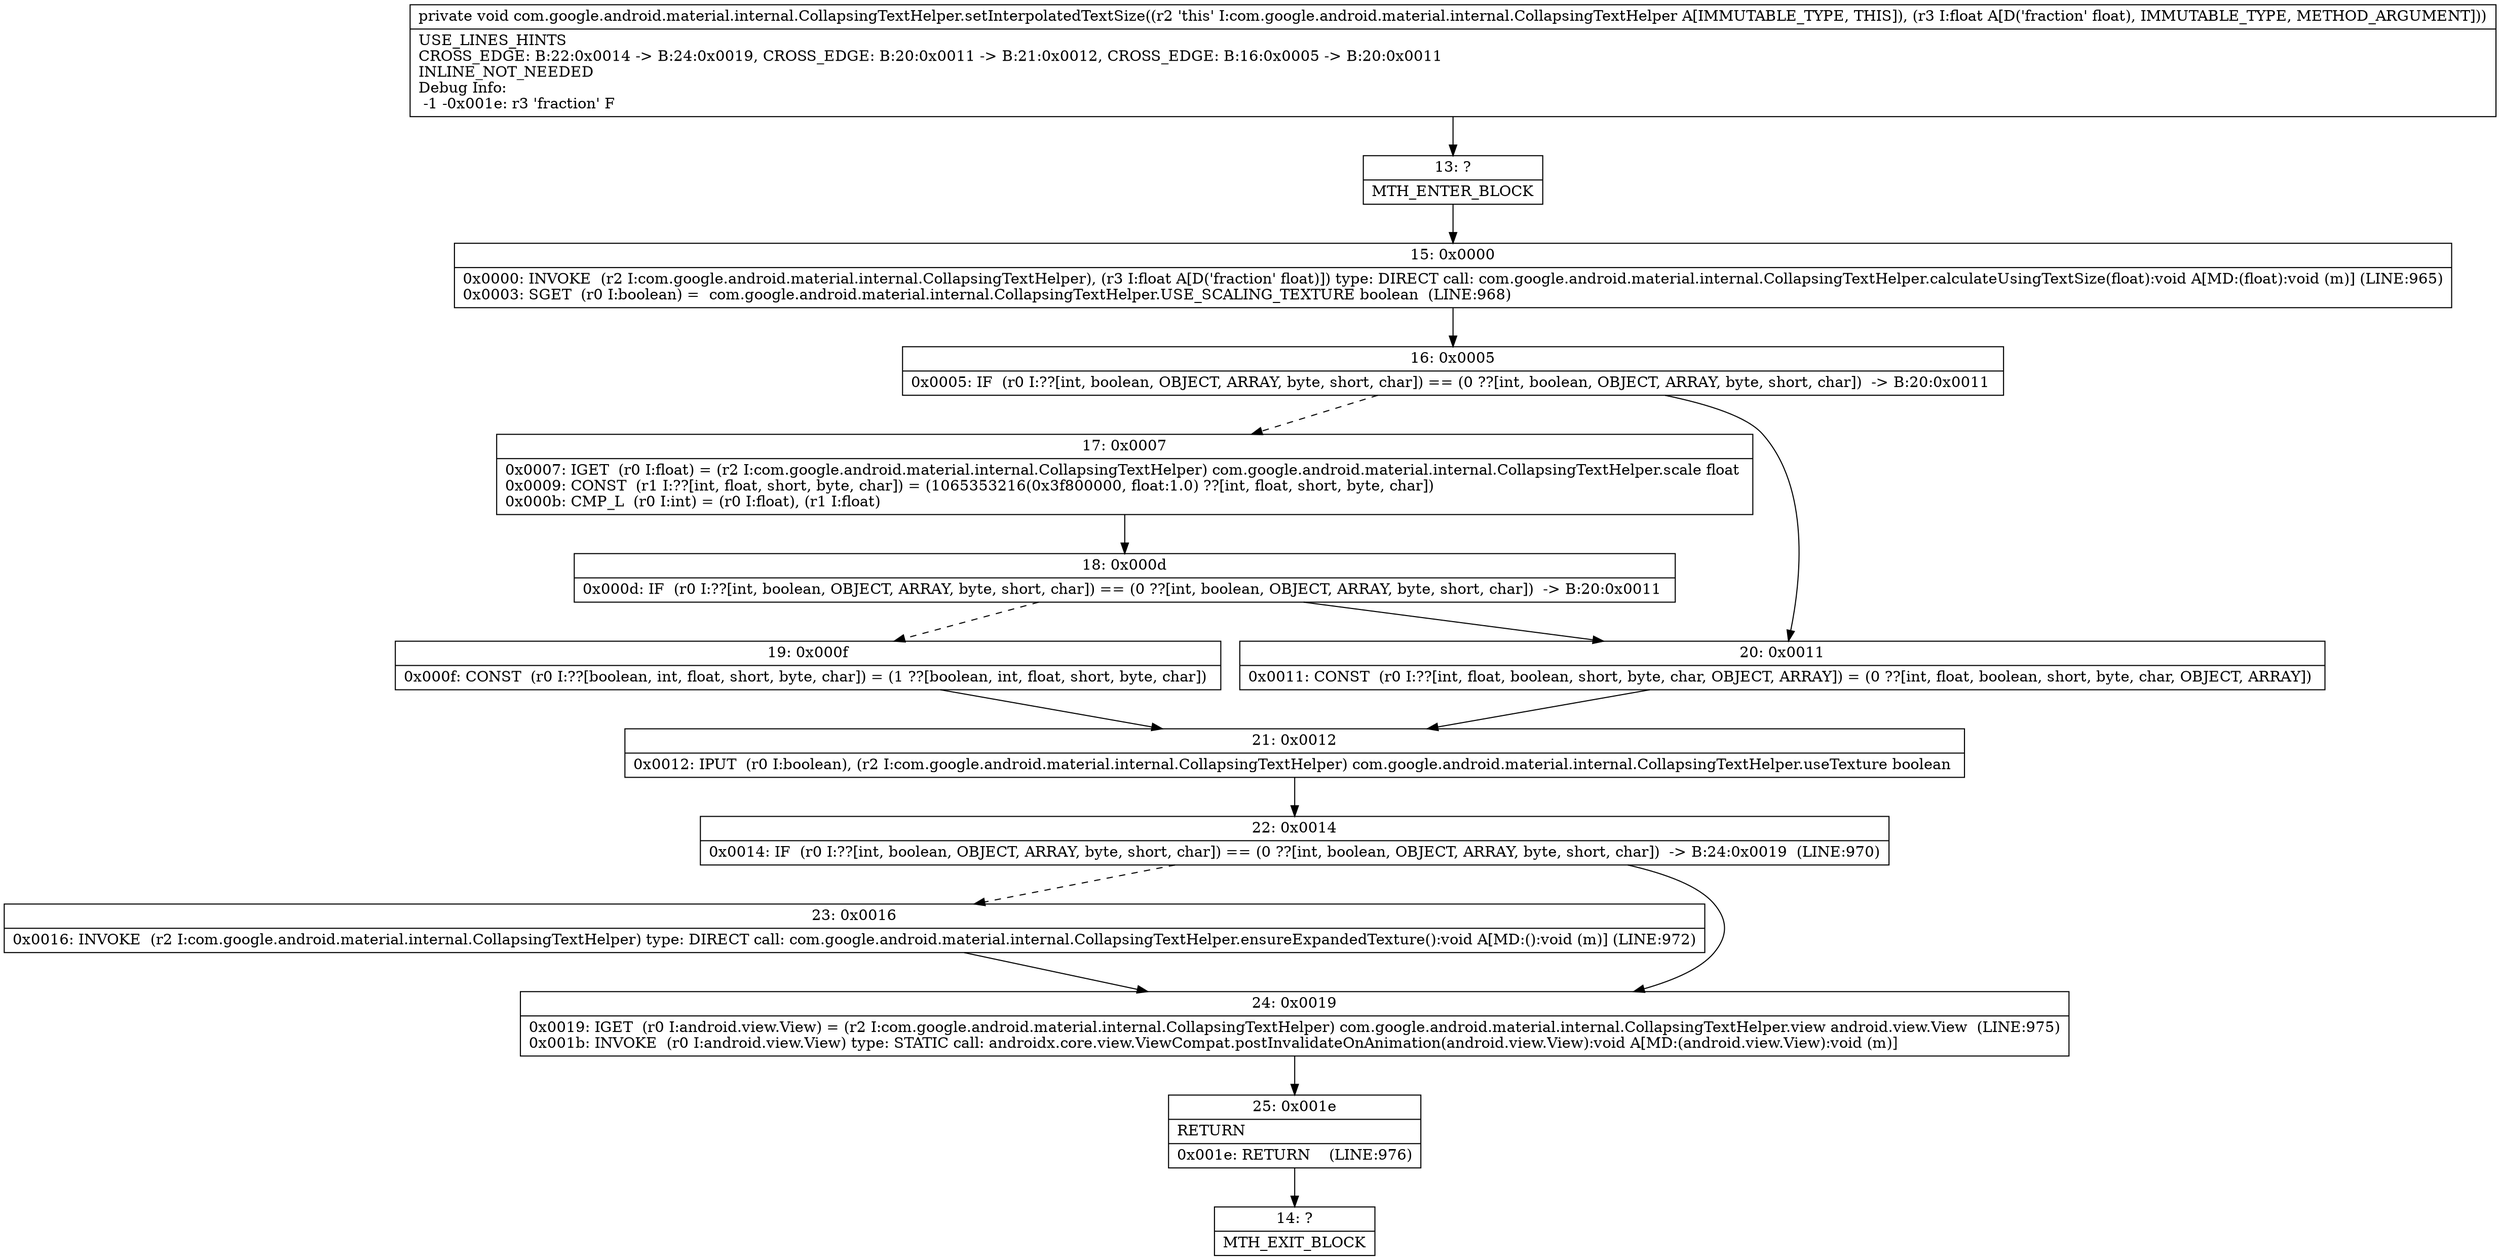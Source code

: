digraph "CFG forcom.google.android.material.internal.CollapsingTextHelper.setInterpolatedTextSize(F)V" {
Node_13 [shape=record,label="{13\:\ ?|MTH_ENTER_BLOCK\l}"];
Node_15 [shape=record,label="{15\:\ 0x0000|0x0000: INVOKE  (r2 I:com.google.android.material.internal.CollapsingTextHelper), (r3 I:float A[D('fraction' float)]) type: DIRECT call: com.google.android.material.internal.CollapsingTextHelper.calculateUsingTextSize(float):void A[MD:(float):void (m)] (LINE:965)\l0x0003: SGET  (r0 I:boolean) =  com.google.android.material.internal.CollapsingTextHelper.USE_SCALING_TEXTURE boolean  (LINE:968)\l}"];
Node_16 [shape=record,label="{16\:\ 0x0005|0x0005: IF  (r0 I:??[int, boolean, OBJECT, ARRAY, byte, short, char]) == (0 ??[int, boolean, OBJECT, ARRAY, byte, short, char])  \-\> B:20:0x0011 \l}"];
Node_17 [shape=record,label="{17\:\ 0x0007|0x0007: IGET  (r0 I:float) = (r2 I:com.google.android.material.internal.CollapsingTextHelper) com.google.android.material.internal.CollapsingTextHelper.scale float \l0x0009: CONST  (r1 I:??[int, float, short, byte, char]) = (1065353216(0x3f800000, float:1.0) ??[int, float, short, byte, char]) \l0x000b: CMP_L  (r0 I:int) = (r0 I:float), (r1 I:float) \l}"];
Node_18 [shape=record,label="{18\:\ 0x000d|0x000d: IF  (r0 I:??[int, boolean, OBJECT, ARRAY, byte, short, char]) == (0 ??[int, boolean, OBJECT, ARRAY, byte, short, char])  \-\> B:20:0x0011 \l}"];
Node_19 [shape=record,label="{19\:\ 0x000f|0x000f: CONST  (r0 I:??[boolean, int, float, short, byte, char]) = (1 ??[boolean, int, float, short, byte, char]) \l}"];
Node_21 [shape=record,label="{21\:\ 0x0012|0x0012: IPUT  (r0 I:boolean), (r2 I:com.google.android.material.internal.CollapsingTextHelper) com.google.android.material.internal.CollapsingTextHelper.useTexture boolean \l}"];
Node_22 [shape=record,label="{22\:\ 0x0014|0x0014: IF  (r0 I:??[int, boolean, OBJECT, ARRAY, byte, short, char]) == (0 ??[int, boolean, OBJECT, ARRAY, byte, short, char])  \-\> B:24:0x0019  (LINE:970)\l}"];
Node_23 [shape=record,label="{23\:\ 0x0016|0x0016: INVOKE  (r2 I:com.google.android.material.internal.CollapsingTextHelper) type: DIRECT call: com.google.android.material.internal.CollapsingTextHelper.ensureExpandedTexture():void A[MD:():void (m)] (LINE:972)\l}"];
Node_24 [shape=record,label="{24\:\ 0x0019|0x0019: IGET  (r0 I:android.view.View) = (r2 I:com.google.android.material.internal.CollapsingTextHelper) com.google.android.material.internal.CollapsingTextHelper.view android.view.View  (LINE:975)\l0x001b: INVOKE  (r0 I:android.view.View) type: STATIC call: androidx.core.view.ViewCompat.postInvalidateOnAnimation(android.view.View):void A[MD:(android.view.View):void (m)]\l}"];
Node_25 [shape=record,label="{25\:\ 0x001e|RETURN\l|0x001e: RETURN    (LINE:976)\l}"];
Node_14 [shape=record,label="{14\:\ ?|MTH_EXIT_BLOCK\l}"];
Node_20 [shape=record,label="{20\:\ 0x0011|0x0011: CONST  (r0 I:??[int, float, boolean, short, byte, char, OBJECT, ARRAY]) = (0 ??[int, float, boolean, short, byte, char, OBJECT, ARRAY]) \l}"];
MethodNode[shape=record,label="{private void com.google.android.material.internal.CollapsingTextHelper.setInterpolatedTextSize((r2 'this' I:com.google.android.material.internal.CollapsingTextHelper A[IMMUTABLE_TYPE, THIS]), (r3 I:float A[D('fraction' float), IMMUTABLE_TYPE, METHOD_ARGUMENT]))  | USE_LINES_HINTS\lCROSS_EDGE: B:22:0x0014 \-\> B:24:0x0019, CROSS_EDGE: B:20:0x0011 \-\> B:21:0x0012, CROSS_EDGE: B:16:0x0005 \-\> B:20:0x0011\lINLINE_NOT_NEEDED\lDebug Info:\l  \-1 \-0x001e: r3 'fraction' F\l}"];
MethodNode -> Node_13;Node_13 -> Node_15;
Node_15 -> Node_16;
Node_16 -> Node_17[style=dashed];
Node_16 -> Node_20;
Node_17 -> Node_18;
Node_18 -> Node_19[style=dashed];
Node_18 -> Node_20;
Node_19 -> Node_21;
Node_21 -> Node_22;
Node_22 -> Node_23[style=dashed];
Node_22 -> Node_24;
Node_23 -> Node_24;
Node_24 -> Node_25;
Node_25 -> Node_14;
Node_20 -> Node_21;
}

